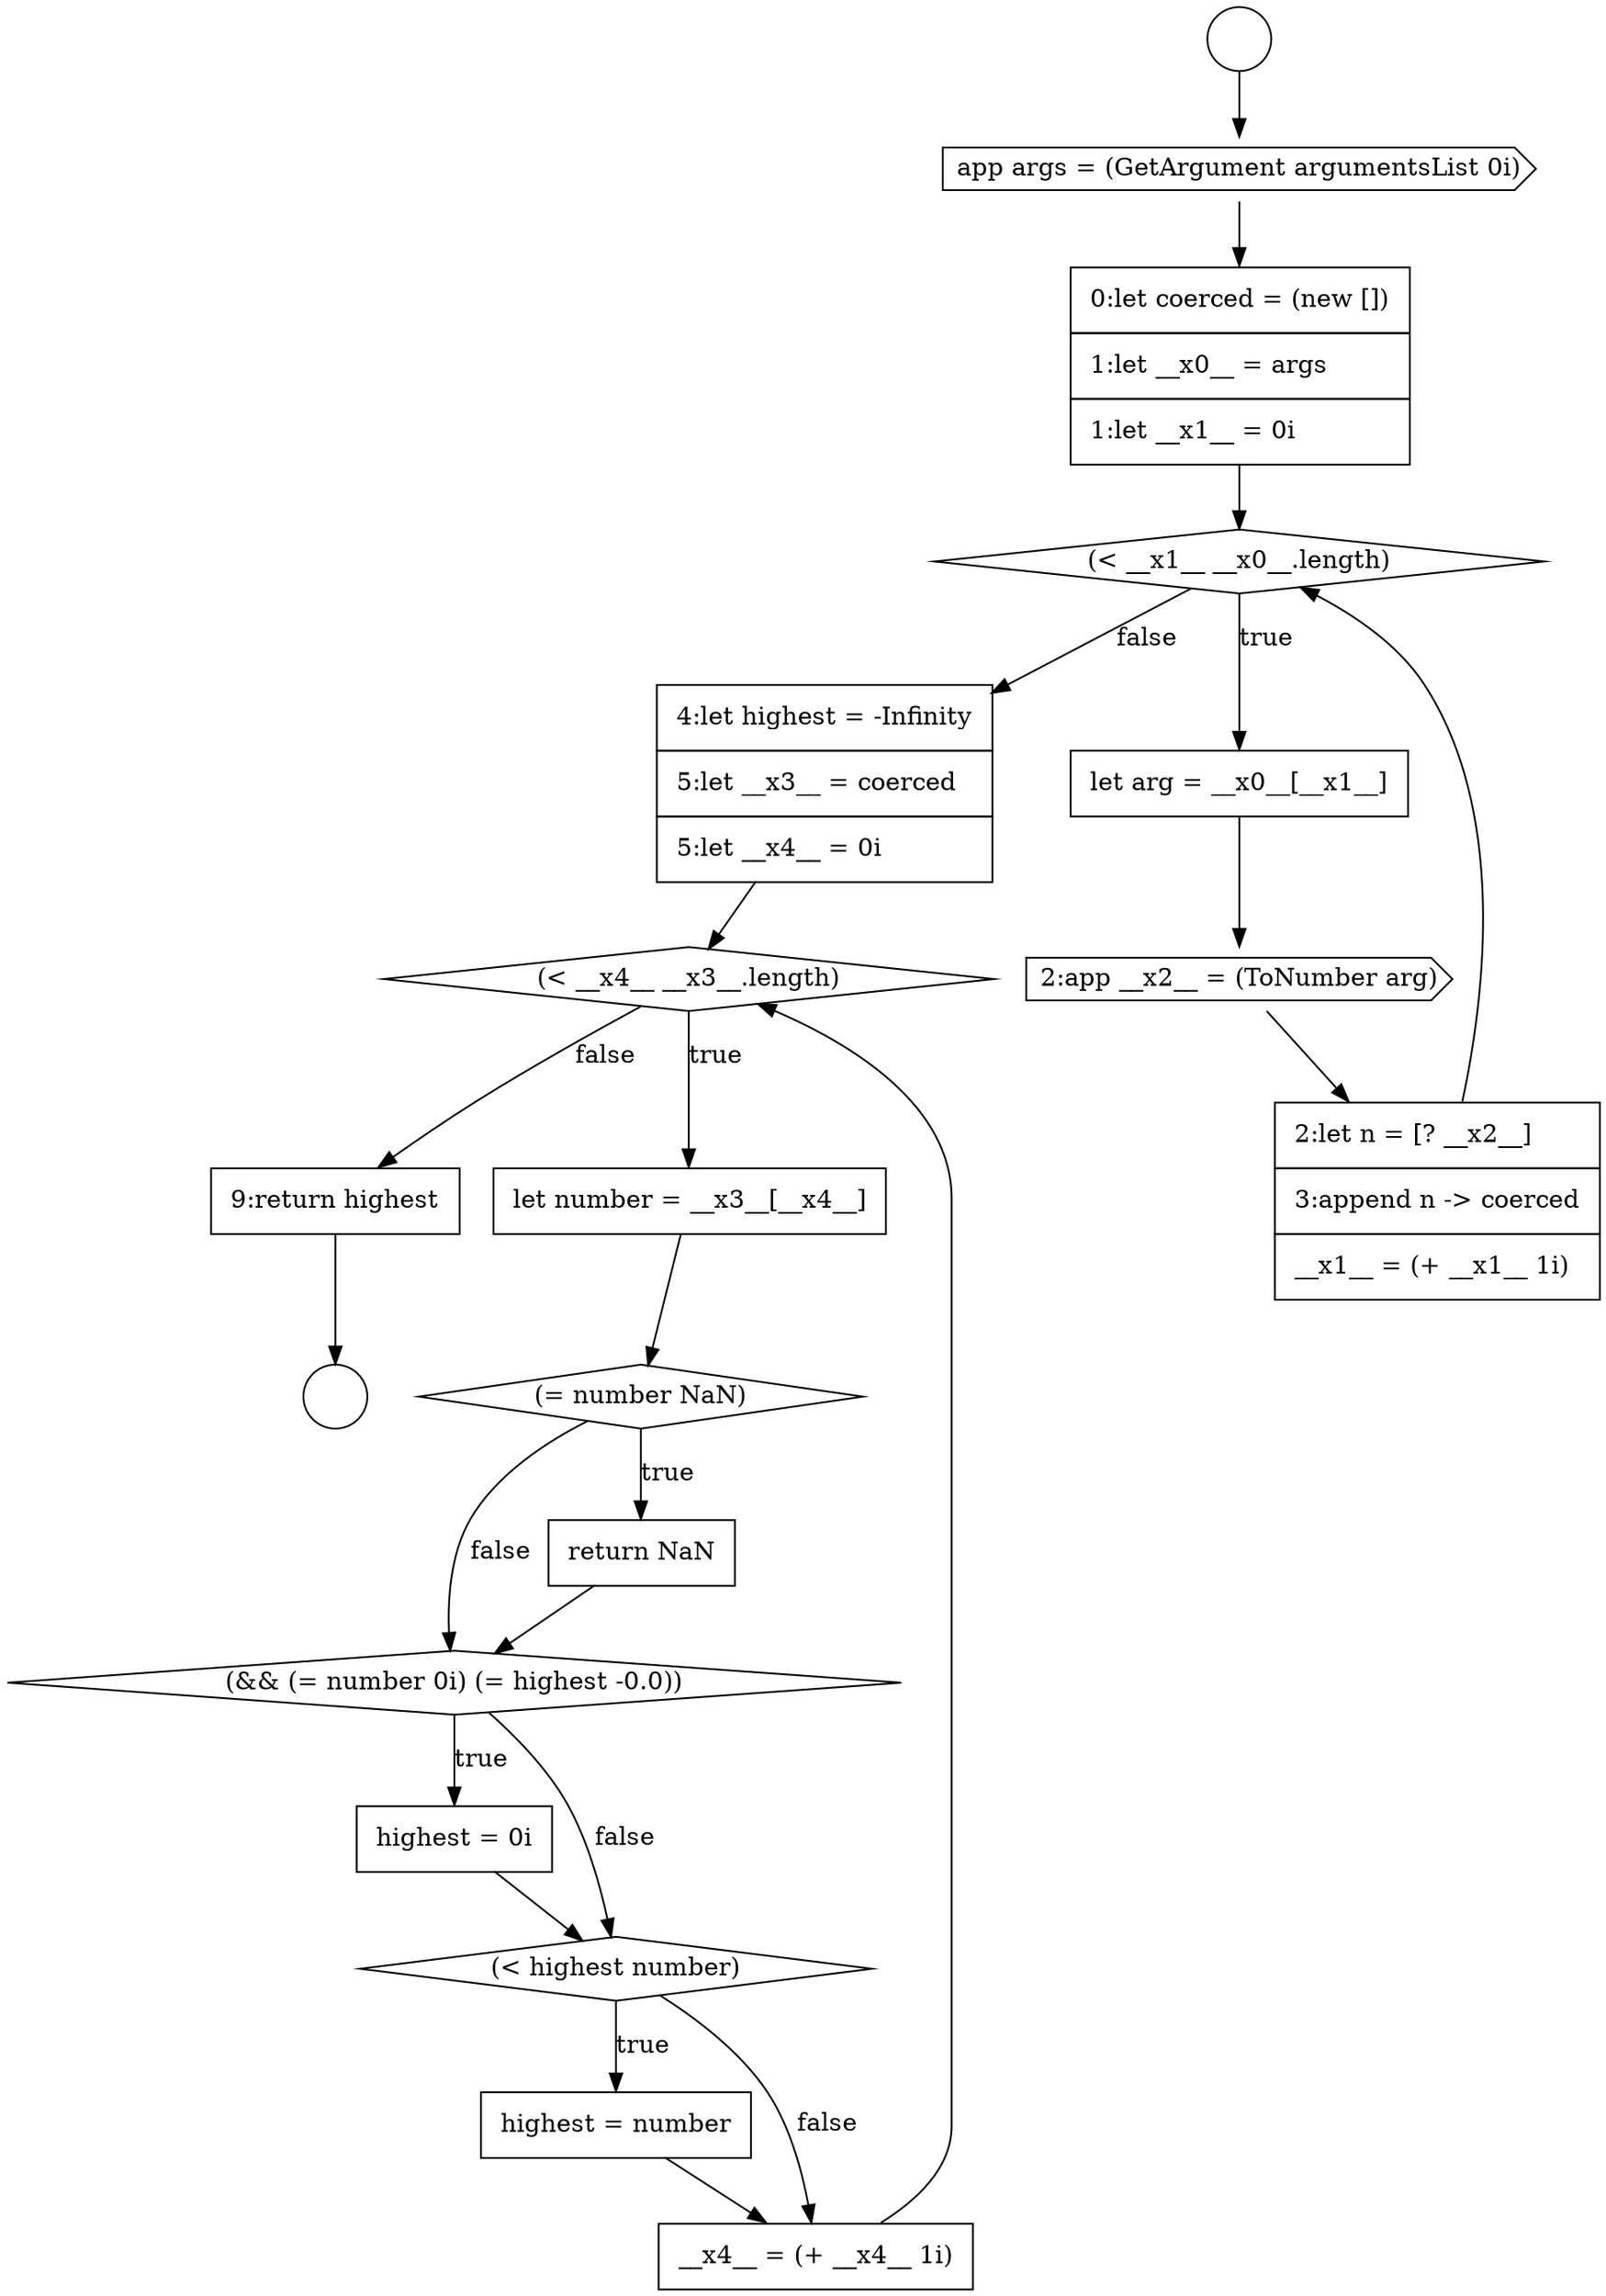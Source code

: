 digraph {
  node13266 [shape=none, margin=0, label=<<font color="black">
    <table border="0" cellborder="1" cellspacing="0" cellpadding="10">
      <tr><td align="left">0:let coerced = (new [])</td></tr>
      <tr><td align="left">1:let __x0__ = args</td></tr>
      <tr><td align="left">1:let __x1__ = 0i</td></tr>
    </table>
  </font>> color="black" fillcolor="white" style=filled]
  node13263 [shape=circle label=" " color="black" fillcolor="white" style=filled]
  node13265 [shape=cds, label=<<font color="black">app args = (GetArgument argumentsList 0i)</font>> color="black" fillcolor="white" style=filled]
  node13269 [shape=cds, label=<<font color="black">2:app __x2__ = (ToNumber arg)</font>> color="black" fillcolor="white" style=filled]
  node13277 [shape=none, margin=0, label=<<font color="black">
    <table border="0" cellborder="1" cellspacing="0" cellpadding="10">
      <tr><td align="left">highest = 0i</td></tr>
    </table>
  </font>> color="black" fillcolor="white" style=filled]
  node13264 [shape=circle label=" " color="black" fillcolor="white" style=filled]
  node13281 [shape=none, margin=0, label=<<font color="black">
    <table border="0" cellborder="1" cellspacing="0" cellpadding="10">
      <tr><td align="left">9:return highest</td></tr>
    </table>
  </font>> color="black" fillcolor="white" style=filled]
  node13272 [shape=diamond, label=<<font color="black">(&lt; __x4__ __x3__.length)</font>> color="black" fillcolor="white" style=filled]
  node13271 [shape=none, margin=0, label=<<font color="black">
    <table border="0" cellborder="1" cellspacing="0" cellpadding="10">
      <tr><td align="left">4:let highest = -Infinity</td></tr>
      <tr><td align="left">5:let __x3__ = coerced</td></tr>
      <tr><td align="left">5:let __x4__ = 0i</td></tr>
    </table>
  </font>> color="black" fillcolor="white" style=filled]
  node13267 [shape=diamond, label=<<font color="black">(&lt; __x1__ __x0__.length)</font>> color="black" fillcolor="white" style=filled]
  node13279 [shape=none, margin=0, label=<<font color="black">
    <table border="0" cellborder="1" cellspacing="0" cellpadding="10">
      <tr><td align="left">highest = number</td></tr>
    </table>
  </font>> color="black" fillcolor="white" style=filled]
  node13274 [shape=diamond, label=<<font color="black">(= number NaN)</font>> color="black" fillcolor="white" style=filled]
  node13276 [shape=diamond, label=<<font color="black">(&amp;&amp; (= number 0i) (= highest -0.0))</font>> color="black" fillcolor="white" style=filled]
  node13270 [shape=none, margin=0, label=<<font color="black">
    <table border="0" cellborder="1" cellspacing="0" cellpadding="10">
      <tr><td align="left">2:let n = [? __x2__]</td></tr>
      <tr><td align="left">3:append n -&gt; coerced</td></tr>
      <tr><td align="left">__x1__ = (+ __x1__ 1i)</td></tr>
    </table>
  </font>> color="black" fillcolor="white" style=filled]
  node13280 [shape=none, margin=0, label=<<font color="black">
    <table border="0" cellborder="1" cellspacing="0" cellpadding="10">
      <tr><td align="left">__x4__ = (+ __x4__ 1i)</td></tr>
    </table>
  </font>> color="black" fillcolor="white" style=filled]
  node13273 [shape=none, margin=0, label=<<font color="black">
    <table border="0" cellborder="1" cellspacing="0" cellpadding="10">
      <tr><td align="left">let number = __x3__[__x4__]</td></tr>
    </table>
  </font>> color="black" fillcolor="white" style=filled]
  node13275 [shape=none, margin=0, label=<<font color="black">
    <table border="0" cellborder="1" cellspacing="0" cellpadding="10">
      <tr><td align="left">return NaN</td></tr>
    </table>
  </font>> color="black" fillcolor="white" style=filled]
  node13268 [shape=none, margin=0, label=<<font color="black">
    <table border="0" cellborder="1" cellspacing="0" cellpadding="10">
      <tr><td align="left">let arg = __x0__[__x1__]</td></tr>
    </table>
  </font>> color="black" fillcolor="white" style=filled]
  node13278 [shape=diamond, label=<<font color="black">(&lt; highest number)</font>> color="black" fillcolor="white" style=filled]
  node13275 -> node13276 [ color="black"]
  node13277 -> node13278 [ color="black"]
  node13276 -> node13277 [label=<<font color="black">true</font>> color="black"]
  node13276 -> node13278 [label=<<font color="black">false</font>> color="black"]
  node13270 -> node13267 [ color="black"]
  node13273 -> node13274 [ color="black"]
  node13280 -> node13272 [ color="black"]
  node13272 -> node13273 [label=<<font color="black">true</font>> color="black"]
  node13272 -> node13281 [label=<<font color="black">false</font>> color="black"]
  node13266 -> node13267 [ color="black"]
  node13271 -> node13272 [ color="black"]
  node13281 -> node13264 [ color="black"]
  node13269 -> node13270 [ color="black"]
  node13265 -> node13266 [ color="black"]
  node13267 -> node13268 [label=<<font color="black">true</font>> color="black"]
  node13267 -> node13271 [label=<<font color="black">false</font>> color="black"]
  node13274 -> node13275 [label=<<font color="black">true</font>> color="black"]
  node13274 -> node13276 [label=<<font color="black">false</font>> color="black"]
  node13268 -> node13269 [ color="black"]
  node13279 -> node13280 [ color="black"]
  node13278 -> node13279 [label=<<font color="black">true</font>> color="black"]
  node13278 -> node13280 [label=<<font color="black">false</font>> color="black"]
  node13263 -> node13265 [ color="black"]
}
